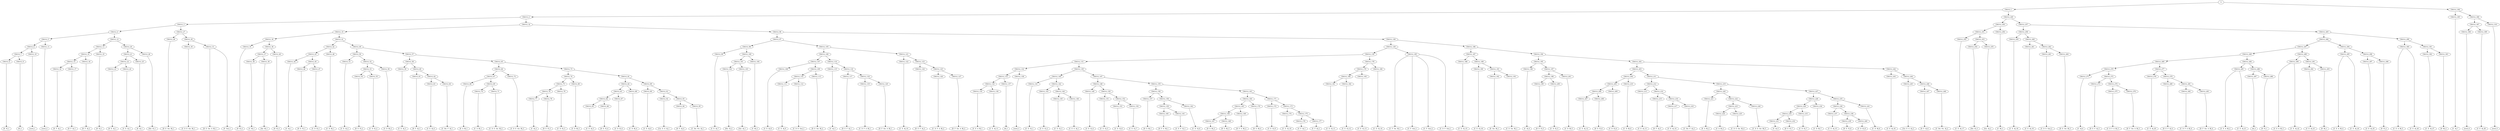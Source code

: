digraph sample{
"S" -> "C84312_1";
"C84312_1" -> "C84312_2";
"C84312_2" -> "C84312_3";
"C84312_3" -> "C84312_4";
"C84312_4" -> "C84312_5";
"C84312_5" -> "C84312_6";
"C84312_6" -> "C84312_7";
"C84312_7" -> "C84312_8";
"C84312_8" -> "[E  F]_1";
"C84312_7" -> "C84312_9";
"C84312_9" -> "[E]_1";
"C84312_6" -> "C84312_10";
"C84312_10" -> "[rest]_1";
"C84312_5" -> "C84312_11";
"C84312_11" -> "[rest]_2";
"C84312_4" -> "C84312_12";
"C84312_12" -> "C84312_13";
"C84312_13" -> "C84312_14";
"C84312_14" -> "C84312_15";
"C84312_15" -> "C84312_16";
"C84312_16" -> "[E  F  A]_1";
"C84312_15" -> "C84312_17";
"C84312_17" -> "[D  F  A]_1";
"C84312_14" -> "C84312_18";
"C84312_18" -> "[D  F  A]_2";
"C84312_13" -> "C84312_19";
"C84312_19" -> "[D  E]_1";
"C84312_12" -> "C84312_20";
"C84312_20" -> "C84312_21";
"C84312_21" -> "C84312_22";
"C84312_22" -> "C84312_23";
"C84312_23" -> "[D  E  A]_1";
"C84312_22" -> "C84312_24";
"C84312_24" -> "[C  E  A]_1";
"C84312_21" -> "C84312_25";
"C84312_25" -> "[E  A]_1";
"C84312_20" -> "C84312_26";
"C84312_26" -> "[Dis  E]_1";
"C84312_3" -> "C84312_27";
"C84312_27" -> "C84312_28";
"C84312_28" -> "[D  E  Gis  B]_1";
"C84312_27" -> "C84312_29";
"C84312_29" -> "C84312_30";
"C84312_30" -> "[C  D  E  Gis  B]_1";
"C84312_29" -> "C84312_31";
"C84312_31" -> "[D  E  Gis  A  B]_1";
"C84312_31" -> "[F  Gis]_1";
"C84312_2" -> "C84312_32";
"C84312_32" -> "C84312_33";
"C84312_33" -> "C84312_34";
"C84312_34" -> "C84312_35";
"C84312_35" -> "[D  E]_2";
"C84312_34" -> "C84312_36";
"C84312_36" -> "C84312_37";
"C84312_37" -> "C84312_38";
"C84312_38" -> "[C  B]_1";
"C84312_37" -> "C84312_39";
"C84312_39" -> "[Ais  B]_1";
"C84312_36" -> "C84312_40";
"C84312_40" -> "[D  E]_3";
"C84312_33" -> "C84312_41";
"C84312_41" -> "C84312_42";
"C84312_42" -> "C84312_43";
"C84312_43" -> "C84312_44";
"C84312_44" -> "[C  A]_1";
"C84312_43" -> "C84312_45";
"C84312_45" -> "C84312_46";
"C84312_46" -> "[D  E  F]_1";
"C84312_45" -> "C84312_47";
"C84312_47" -> "[C  D  E]_1";
"C84312_42" -> "C84312_48";
"C84312_48" -> "[C  D  B]_1";
"C84312_41" -> "C84312_49";
"C84312_49" -> "C84312_50";
"C84312_50" -> "C84312_51";
"C84312_51" -> "[C  E  A]_2";
"C84312_50" -> "C84312_52";
"C84312_52" -> "C84312_53";
"C84312_53" -> "C84312_54";
"C84312_54" -> "[D  E  F]_2";
"C84312_53" -> "C84312_55";
"C84312_55" -> "[C  D  E]_2";
"C84312_52" -> "C84312_56";
"C84312_56" -> "[C  D  B]_2";
"C84312_49" -> "C84312_57";
"C84312_57" -> "C84312_58";
"C84312_58" -> "C84312_59";
"C84312_59" -> "[C  E  A]_3";
"C84312_58" -> "C84312_60";
"C84312_60" -> "C84312_61";
"C84312_61" -> "[D  F  A]_3";
"C84312_60" -> "C84312_62";
"C84312_62" -> "C84312_63";
"C84312_63" -> "[C  E  A]_4";
"C84312_62" -> "C84312_64";
"C84312_64" -> "[C  Dis  F  A]_1";
"C84312_57" -> "C84312_65";
"C84312_65" -> "C84312_66";
"C84312_66" -> "C84312_67";
"C84312_67" -> "C84312_68";
"C84312_68" -> "[E  A  B]_1";
"C84312_67" -> "C84312_69";
"C84312_69" -> "C84312_70";
"C84312_70" -> "[C  A  B]_1";
"C84312_69" -> "C84312_71";
"C84312_71" -> "[C  D  E  Gis  B]_2";
"C84312_66" -> "C84312_72";
"C84312_72" -> "[C  D  E  Gis  B]_3";
"C84312_65" -> "C84312_73";
"C84312_73" -> "C84312_74";
"C84312_74" -> "C84312_75";
"C84312_75" -> "C84312_76";
"C84312_76" -> "C84312_77";
"C84312_77" -> "[C  A]_2";
"C84312_76" -> "C84312_78";
"C84312_78" -> "[D  E  F]_3";
"C84312_75" -> "C84312_79";
"C84312_79" -> "[C  D  E]_3";
"C84312_74" -> "C84312_80";
"C84312_80" -> "[C  D  B]_3";
"C84312_73" -> "C84312_81";
"C84312_81" -> "C84312_82";
"C84312_82" -> "C84312_83";
"C84312_83" -> "C84312_84";
"C84312_84" -> "C84312_85";
"C84312_85" -> "[C  E  A]_5";
"C84312_84" -> "C84312_86";
"C84312_86" -> "[D  E  F]_4";
"C84312_83" -> "C84312_87";
"C84312_87" -> "[C  D  E]_4";
"C84312_82" -> "C84312_88";
"C84312_88" -> "[C  D  B]_4";
"C84312_81" -> "C84312_89";
"C84312_89" -> "C84312_90";
"C84312_90" -> "[C  E  A]_6";
"C84312_89" -> "C84312_91";
"C84312_91" -> "C84312_92";
"C84312_92" -> "[Cis  E  G  A]_1";
"C84312_91" -> "C84312_93";
"C84312_93" -> "C84312_94";
"C84312_94" -> "[D  F  A]_4";
"C84312_93" -> "C84312_95";
"C84312_95" -> "[C  Dis  Fis  A]_1";
"C84312_32" -> "C84312_96";
"C84312_96" -> "C84312_97";
"C84312_97" -> "C84312_98";
"C84312_98" -> "C84312_99";
"C84312_99" -> "[C  E  A]_7";
"C84312_98" -> "C84312_100";
"C84312_100" -> "C84312_101";
"C84312_101" -> "C84312_102";
"C84312_102" -> "[Dis  E]_2";
"C84312_101" -> "C84312_103";
"C84312_103" -> "[Gis  A]_1";
"C84312_100" -> "C84312_104";
"C84312_104" -> "[C  B]_2";
"C84312_97" -> "C84312_105";
"C84312_105" -> "C84312_106";
"C84312_106" -> "C84312_107";
"C84312_107" -> "C84312_108";
"C84312_108" -> "[C  E  A]_8";
"C84312_107" -> "C84312_109";
"C84312_109" -> "C84312_110";
"C84312_110" -> "C84312_111";
"C84312_111" -> "[C  E  A]_9";
"C84312_110" -> "C84312_112";
"C84312_112" -> "[C  D  E  Gis]_1";
"C84312_109" -> "C84312_113";
"C84312_113" -> "[D  E  Gis  B]_2";
"C84312_106" -> "C84312_114";
"C84312_114" -> "C84312_115";
"C84312_115" -> "[C  A]_3";
"C84312_114" -> "C84312_116";
"C84312_116" -> "C84312_117";
"C84312_117" -> "[D  E  F  A]_1";
"C84312_116" -> "C84312_118";
"C84312_118" -> "C84312_119";
"C84312_119" -> "[C  D  F  A  B]_1";
"C84312_118" -> "C84312_120";
"C84312_120" -> "[D  F  Gis  A  B]_1";
"C84312_105" -> "C84312_121";
"C84312_121" -> "C84312_122";
"C84312_122" -> "[C  E  A]_10";
"C84312_121" -> "C84312_123";
"C84312_123" -> "C84312_124";
"C84312_124" -> "[D  E  F  A]_2";
"C84312_123" -> "C84312_125";
"C84312_125" -> "C84312_126";
"C84312_126" -> "[C  D  F  A  B]_2";
"C84312_125" -> "C84312_127";
"C84312_127" -> "[D  F  Gis  A  B]_2";
"C84312_96" -> "C84312_128";
"C84312_128" -> "C84312_129";
"C84312_129" -> "C84312_130";
"C84312_130" -> "C84312_131";
"C84312_131" -> "C84312_132";
"C84312_132" -> "C84312_133";
"C84312_133" -> "C84312_134";
"C84312_134" -> "C84312_135";
"C84312_135" -> "[C  E  A  B]_1";
"C84312_134" -> "C84312_136";
"C84312_136" -> "[C  E  A]_11";
"C84312_133" -> "C84312_137";
"C84312_137" -> "[A]_1";
"C84312_132" -> "C84312_138";
"C84312_138" -> "[rest]_3";
"C84312_131" -> "C84312_139";
"C84312_139" -> "C84312_140";
"C84312_140" -> "C84312_141";
"C84312_141" -> "[C  E  G]_1";
"C84312_140" -> "C84312_142";
"C84312_142" -> "C84312_143";
"C84312_143" -> "[C  E  G]_2";
"C84312_142" -> "C84312_144";
"C84312_144" -> "C84312_145";
"C84312_145" -> "[C  E  G]_3";
"C84312_144" -> "C84312_146";
"C84312_146" -> "[C  E  G  A]_1";
"C84312_139" -> "C84312_147";
"C84312_147" -> "C84312_148";
"C84312_148" -> "C84312_149";
"C84312_149" -> "[C  E  G]_4";
"C84312_148" -> "C84312_150";
"C84312_150" -> "C84312_151";
"C84312_151" -> "[C  E  G]_5";
"C84312_150" -> "C84312_152";
"C84312_152" -> "C84312_153";
"C84312_153" -> "[C  E  G]_6";
"C84312_152" -> "C84312_154";
"C84312_154" -> "[C  E  G]_7";
"C84312_147" -> "C84312_155";
"C84312_155" -> "C84312_156";
"C84312_156" -> "C84312_157";
"C84312_157" -> "[D  G  B]_1";
"C84312_156" -> "C84312_158";
"C84312_158" -> "C84312_159";
"C84312_159" -> "C84312_160";
"C84312_160" -> "[D  F  G  B]_1";
"C84312_159" -> "C84312_161";
"C84312_161" -> "[C  E  F  G]_1";
"C84312_158" -> "C84312_162";
"C84312_162" -> "[C  E  G]_8";
"C84312_155" -> "C84312_163";
"C84312_163" -> "C84312_164";
"C84312_164" -> "C84312_165";
"C84312_165" -> "C84312_166";
"C84312_166" -> "C84312_167";
"C84312_167" -> "[D  G  B]_2";
"C84312_166" -> "C84312_168";
"C84312_168" -> "[D  G  B]_3";
"C84312_165" -> "C84312_169";
"C84312_169" -> "[D  F  G  B]_2";
"C84312_164" -> "C84312_170";
"C84312_170" -> "[D  G  B]_4";
"C84312_163" -> "C84312_171";
"C84312_171" -> "C84312_172";
"C84312_172" -> "[C  E  G]_9";
"C84312_171" -> "C84312_173";
"C84312_173" -> "C84312_174";
"C84312_174" -> "[C  E  G]_10";
"C84312_173" -> "C84312_175";
"C84312_175" -> "C84312_176";
"C84312_176" -> "[C  F  A]_1";
"C84312_175" -> "C84312_177";
"C84312_177" -> "[C  F  A]_2";
"C84312_130" -> "C84312_178";
"C84312_178" -> "C84312_179";
"C84312_179" -> "C84312_180";
"C84312_180" -> "C84312_181";
"C84312_181" -> "[C  E  G]_11";
"C84312_180" -> "C84312_182";
"C84312_182" -> "[C  E  G]_12";
"C84312_179" -> "C84312_183";
"C84312_183" -> "[C  E  G]_13";
"C84312_178" -> "C84312_184";
"C84312_184" -> "[C  E  G]_14";
"C84312_129" -> "C84312_185";
"C84312_185" -> "[C  F  Gis  B]_1";
"C84312_185" -> "[C  F  Gis]_1";
"C84312_185" -> "[C  F  Gis]_2";
"C84312_185" -> "[C  D  F  Gis]_1";
"C84312_128" -> "C84312_186";
"C84312_186" -> "C84312_187";
"C84312_187" -> "C84312_188";
"C84312_188" -> "[C  E  G]_15";
"C84312_187" -> "C84312_189";
"C84312_189" -> "C84312_190";
"C84312_190" -> "[C  E  G]_16";
"C84312_189" -> "C84312_191";
"C84312_191" -> "C84312_192";
"C84312_192" -> "[E  Gis  B]_1";
"C84312_191" -> "C84312_193";
"C84312_193" -> "[C  E  Gis  B]_1";
"C84312_186" -> "C84312_194";
"C84312_194" -> "C84312_195";
"C84312_195" -> "C84312_196";
"C84312_196" -> "[C  A]_4";
"C84312_195" -> "C84312_197";
"C84312_197" -> "C84312_198";
"C84312_198" -> "C84312_199";
"C84312_199" -> "[D  E  F]_5";
"C84312_198" -> "C84312_200";
"C84312_200" -> "[C  D  E]_5";
"C84312_197" -> "C84312_201";
"C84312_201" -> "[C  D  B]_5";
"C84312_194" -> "C84312_202";
"C84312_202" -> "C84312_203";
"C84312_203" -> "C84312_204";
"C84312_204" -> "C84312_205";
"C84312_205" -> "C84312_206";
"C84312_206" -> "C84312_207";
"C84312_207" -> "[C  E  A]_12";
"C84312_206" -> "C84312_208";
"C84312_208" -> "[D  E  F]_6";
"C84312_205" -> "C84312_209";
"C84312_209" -> "[C  D  E]_6";
"C84312_204" -> "C84312_210";
"C84312_210" -> "[C  D  B]_6";
"C84312_203" -> "C84312_211";
"C84312_211" -> "C84312_212";
"C84312_212" -> "C84312_213";
"C84312_213" -> "[C  E  A]_13";
"C84312_212" -> "C84312_214";
"C84312_214" -> "C84312_215";
"C84312_215" -> "[D  F  A]_5";
"C84312_214" -> "C84312_216";
"C84312_216" -> "C84312_217";
"C84312_217" -> "[C  E  A]_14";
"C84312_216" -> "C84312_218";
"C84312_218" -> "[C  Dis  F  A]_2";
"C84312_211" -> "C84312_219";
"C84312_219" -> "C84312_220";
"C84312_220" -> "C84312_221";
"C84312_221" -> "[E  A  B]_2";
"C84312_220" -> "C84312_222";
"C84312_222" -> "C84312_223";
"C84312_223" -> "C84312_224";
"C84312_224" -> "[C  A  B]_2";
"C84312_223" -> "C84312_225";
"C84312_225" -> "[C  D  E  Gis  B]_4";
"C84312_222" -> "C84312_226";
"C84312_226" -> "[C  D  E  Gis  B]_5";
"C84312_219" -> "C84312_227";
"C84312_227" -> "C84312_228";
"C84312_228" -> "C84312_229";
"C84312_229" -> "C84312_230";
"C84312_230" -> "C84312_231";
"C84312_231" -> "[C  A]_5";
"C84312_230" -> "C84312_232";
"C84312_232" -> "[D  E  F]_7";
"C84312_229" -> "C84312_233";
"C84312_233" -> "[C  D  E]_7";
"C84312_228" -> "C84312_234";
"C84312_234" -> "[C  D  B]_7";
"C84312_227" -> "C84312_235";
"C84312_235" -> "C84312_236";
"C84312_236" -> "C84312_237";
"C84312_237" -> "[C  E  A]_15";
"C84312_236" -> "C84312_238";
"C84312_238" -> "C84312_239";
"C84312_239" -> "[D  E  F]_8";
"C84312_238" -> "C84312_240";
"C84312_240" -> "[C  D  E]_8";
"C84312_235" -> "C84312_241";
"C84312_241" -> "[C  D  B]_8";
"C84312_202" -> "C84312_242";
"C84312_242" -> "C84312_243";
"C84312_243" -> "[C  E  A]_16";
"C84312_242" -> "C84312_244";
"C84312_244" -> "C84312_245";
"C84312_245" -> "[Cis  E  G  A]_2";
"C84312_244" -> "C84312_246";
"C84312_246" -> "C84312_247";
"C84312_247" -> "[D  F  A]_6";
"C84312_246" -> "C84312_248";
"C84312_248" -> "[C  Dis  Fis  A]_2";
"C84312_1" -> "C84312_249";
"C84312_249" -> "C84312_250";
"C84312_250" -> "C84312_251";
"C84312_251" -> "C84312_252";
"C84312_252" -> "[C  E  A]_17";
"C84312_251" -> "C84312_253";
"C84312_253" -> "C84312_254";
"C84312_254" -> "[Dis  E]_3";
"C84312_253" -> "C84312_255";
"C84312_255" -> "[Gis  A]_2";
"C84312_250" -> "C84312_256";
"C84312_256" -> "[C  B]_3";
"C84312_249" -> "C84312_257";
"C84312_257" -> "C84312_258";
"C84312_258" -> "C84312_259";
"C84312_259" -> "[C  E  A]_18";
"C84312_258" -> "C84312_260";
"C84312_260" -> "C84312_261";
"C84312_261" -> "[C  E  A]_19";
"C84312_260" -> "C84312_262";
"C84312_262" -> "C84312_263";
"C84312_263" -> "[C  D  E  Gis]_2";
"C84312_262" -> "C84312_264";
"C84312_264" -> "[D  E  Gis  B]_3";
"C84312_257" -> "C84312_265";
"C84312_265" -> "C84312_266";
"C84312_266" -> "C84312_267";
"C84312_267" -> "C84312_268";
"C84312_268" -> "C84312_269";
"C84312_269" -> "C84312_270";
"C84312_270" -> "C84312_271";
"C84312_271" -> "[C  A]_6";
"C84312_270" -> "C84312_272";
"C84312_272" -> "C84312_273";
"C84312_273" -> "[D  E  F  A]_3";
"C84312_272" -> "C84312_274";
"C84312_274" -> "C84312_275";
"C84312_275" -> "[C  D  F  A  B]_3";
"C84312_274" -> "C84312_276";
"C84312_276" -> "[D  F  Gis  A  B]_3";
"C84312_269" -> "C84312_277";
"C84312_277" -> "C84312_278";
"C84312_278" -> "[C  E  A]_20";
"C84312_277" -> "C84312_279";
"C84312_279" -> "C84312_280";
"C84312_280" -> "[D  E  F  A]_4";
"C84312_279" -> "C84312_281";
"C84312_281" -> "C84312_282";
"C84312_282" -> "[C  D  F  A  B]_4";
"C84312_281" -> "C84312_283";
"C84312_283" -> "[D  F  Gis  A  B]_4";
"C84312_268" -> "C84312_284";
"C84312_284" -> "C84312_285";
"C84312_285" -> "[C  E  A  B]_2";
"C84312_285" -> "[C  E  A]_21";
"C84312_284" -> "C84312_286";
"C84312_286" -> "C84312_287";
"C84312_287" -> "[A]_2";
"C84312_286" -> "C84312_288";
"C84312_288" -> "[D  F]_1";
"C84312_267" -> "C84312_289";
"C84312_289" -> "C84312_290";
"C84312_290" -> "[C  E  A  B]_3";
"C84312_290" -> "[C  E  A]_22";
"C84312_289" -> "C84312_291";
"C84312_291" -> "C84312_292";
"C84312_292" -> "[C  E  A]_23";
"C84312_291" -> "C84312_293";
"C84312_293" -> "[D  B]_1";
"C84312_266" -> "C84312_294";
"C84312_294" -> "C84312_295";
"C84312_295" -> "[C  E  A  B]_4";
"C84312_295" -> "[C  E  A]_24";
"C84312_294" -> "C84312_296";
"C84312_296" -> "C84312_297";
"C84312_297" -> "[C  E  A]_25";
"C84312_296" -> "C84312_298";
"C84312_298" -> "[D  F]_2";
"C84312_265" -> "C84312_299";
"C84312_299" -> "C84312_300";
"C84312_300" -> "[C  E  A  B]_5";
"C84312_300" -> "[C  E  A]_26";
"C84312_299" -> "C84312_301";
"C84312_301" -> "C84312_302";
"C84312_302" -> "[C  E  A]_27";
"C84312_301" -> "C84312_303";
"C84312_303" -> "[D  B]_2";
"S" -> "C84312_304";
"C84312_304" -> "C84312_305";
"C84312_305" -> "[C  A]_7";
"C84312_304" -> "C84312_306";
"C84312_306" -> "C84312_307";
"C84312_307" -> "C84312_308";
"C84312_308" -> "[rest]_4";
"C84312_307" -> "C84312_309";
"C84312_309" -> "[C  E  A]_28";
"C84312_306" -> "C84312_310";
"C84312_310" -> "[rest]_5";

{rank = min; "S";}
{rank = same; "C84312_1"; "C84312_304";}
{rank = same; "C84312_2"; "C84312_249"; "C84312_305"; "C84312_306";}
{rank = same; "C84312_3"; "C84312_32"; "C84312_250"; "C84312_257"; "C84312_307"; "C84312_310";}
{rank = same; "C84312_4"; "C84312_27"; "C84312_33"; "C84312_96"; "C84312_251"; "C84312_256"; "C84312_258"; "C84312_265"; "C84312_308"; "C84312_309";}
{rank = same; "C84312_5"; "C84312_12"; "C84312_28"; "C84312_29"; "C84312_34"; "C84312_41"; "C84312_97"; "C84312_128"; "C84312_252"; "C84312_253"; "C84312_259"; "C84312_260"; "C84312_266"; "C84312_299";}
{rank = same; "C84312_6"; "C84312_11"; "C84312_13"; "C84312_20"; "C84312_30"; "C84312_31"; "C84312_35"; "C84312_36"; "C84312_42"; "C84312_49"; "C84312_98"; "C84312_105"; "C84312_129"; "C84312_186"; "C84312_254"; "C84312_255"; "C84312_261"; "C84312_262"; "C84312_267"; "C84312_294"; "C84312_300"; "C84312_301";}
{rank = same; "C84312_7"; "C84312_10"; "C84312_14"; "C84312_19"; "C84312_21"; "C84312_26"; "C84312_37"; "C84312_40"; "C84312_43"; "C84312_48"; "C84312_50"; "C84312_57"; "C84312_99"; "C84312_100"; "C84312_106"; "C84312_121"; "C84312_130"; "C84312_185"; "C84312_187"; "C84312_194"; "C84312_263"; "C84312_264"; "C84312_268"; "C84312_289"; "C84312_295"; "C84312_296"; "C84312_302"; "C84312_303";}
{rank = same; "C84312_8"; "C84312_9"; "C84312_15"; "C84312_18"; "C84312_22"; "C84312_25"; "C84312_38"; "C84312_39"; "C84312_44"; "C84312_45"; "C84312_51"; "C84312_52"; "C84312_58"; "C84312_65"; "C84312_101"; "C84312_104"; "C84312_107"; "C84312_114"; "C84312_122"; "C84312_123"; "C84312_131"; "C84312_178"; "C84312_188"; "C84312_189"; "C84312_195"; "C84312_202"; "C84312_269"; "C84312_284"; "C84312_290"; "C84312_291"; "C84312_297"; "C84312_298";}
{rank = same; "C84312_16"; "C84312_17"; "C84312_23"; "C84312_24"; "C84312_46"; "C84312_47"; "C84312_53"; "C84312_56"; "C84312_59"; "C84312_60"; "C84312_66"; "C84312_73"; "C84312_102"; "C84312_103"; "C84312_108"; "C84312_109"; "C84312_115"; "C84312_116"; "C84312_124"; "C84312_125"; "C84312_132"; "C84312_139"; "C84312_179"; "C84312_184"; "C84312_190"; "C84312_191"; "C84312_196"; "C84312_197"; "C84312_203"; "C84312_242"; "C84312_270"; "C84312_277"; "C84312_285"; "C84312_286"; "C84312_292"; "C84312_293";}
{rank = same; "C84312_54"; "C84312_55"; "C84312_61"; "C84312_62"; "C84312_67"; "C84312_72"; "C84312_74"; "C84312_81"; "C84312_110"; "C84312_113"; "C84312_117"; "C84312_118"; "C84312_126"; "C84312_127"; "C84312_133"; "C84312_138"; "C84312_140"; "C84312_147"; "C84312_180"; "C84312_183"; "C84312_192"; "C84312_193"; "C84312_198"; "C84312_201"; "C84312_204"; "C84312_211"; "C84312_243"; "C84312_244"; "C84312_271"; "C84312_272"; "C84312_278"; "C84312_279"; "C84312_287"; "C84312_288";}
{rank = same; "C84312_63"; "C84312_64"; "C84312_68"; "C84312_69"; "C84312_75"; "C84312_80"; "C84312_82"; "C84312_89"; "C84312_111"; "C84312_112"; "C84312_119"; "C84312_120"; "C84312_134"; "C84312_137"; "C84312_141"; "C84312_142"; "C84312_148"; "C84312_155"; "C84312_181"; "C84312_182"; "C84312_199"; "C84312_200"; "C84312_205"; "C84312_210"; "C84312_212"; "C84312_219"; "C84312_245"; "C84312_246"; "C84312_273"; "C84312_274"; "C84312_280"; "C84312_281";}
{rank = same; "C84312_70"; "C84312_71"; "C84312_76"; "C84312_79"; "C84312_83"; "C84312_88"; "C84312_90"; "C84312_91"; "C84312_135"; "C84312_136"; "C84312_143"; "C84312_144"; "C84312_149"; "C84312_150"; "C84312_156"; "C84312_163"; "C84312_206"; "C84312_209"; "C84312_213"; "C84312_214"; "C84312_220"; "C84312_227"; "C84312_247"; "C84312_248"; "C84312_275"; "C84312_276"; "C84312_282"; "C84312_283";}
{rank = same; "C84312_77"; "C84312_78"; "C84312_84"; "C84312_87"; "C84312_92"; "C84312_93"; "C84312_145"; "C84312_146"; "C84312_151"; "C84312_152"; "C84312_157"; "C84312_158"; "C84312_164"; "C84312_171"; "C84312_207"; "C84312_208"; "C84312_215"; "C84312_216"; "C84312_221"; "C84312_222"; "C84312_228"; "C84312_235";}
{rank = same; "C84312_85"; "C84312_86"; "C84312_94"; "C84312_95"; "C84312_153"; "C84312_154"; "C84312_159"; "C84312_162"; "C84312_165"; "C84312_170"; "C84312_172"; "C84312_173"; "C84312_217"; "C84312_218"; "C84312_223"; "C84312_226"; "C84312_229"; "C84312_234"; "C84312_236"; "C84312_241";}
{rank = same; "C84312_160"; "C84312_161"; "C84312_166"; "C84312_169"; "C84312_174"; "C84312_175"; "C84312_224"; "C84312_225"; "C84312_230"; "C84312_233"; "C84312_237"; "C84312_238";}
{rank = same; "C84312_167"; "C84312_168"; "C84312_176"; "C84312_177"; "C84312_231"; "C84312_232"; "C84312_239"; "C84312_240";}
{rank = same; "[A]_1"; "[A]_2"; "[Ais  B]_1"; "[C  A  B]_1"; "[C  A  B]_2"; "[C  A]_1"; "[C  A]_2"; "[C  A]_3"; "[C  A]_4"; "[C  A]_5"; "[C  A]_6"; "[C  A]_7"; "[C  B]_1"; "[C  B]_2"; "[C  B]_3"; "[C  D  B]_1"; "[C  D  B]_2"; "[C  D  B]_3"; "[C  D  B]_4"; "[C  D  B]_5"; "[C  D  B]_6"; "[C  D  B]_7"; "[C  D  B]_8"; "[C  D  E  Gis  B]_1"; "[C  D  E  Gis  B]_2"; "[C  D  E  Gis  B]_3"; "[C  D  E  Gis  B]_4"; "[C  D  E  Gis  B]_5"; "[C  D  E  Gis]_1"; "[C  D  E  Gis]_2"; "[C  D  E]_1"; "[C  D  E]_2"; "[C  D  E]_3"; "[C  D  E]_4"; "[C  D  E]_5"; "[C  D  E]_6"; "[C  D  E]_7"; "[C  D  E]_8"; "[C  D  F  A  B]_1"; "[C  D  F  A  B]_2"; "[C  D  F  A  B]_3"; "[C  D  F  A  B]_4"; "[C  D  F  Gis]_1"; "[C  Dis  F  A]_1"; "[C  Dis  F  A]_2"; "[C  Dis  Fis  A]_1"; "[C  Dis  Fis  A]_2"; "[C  E  A  B]_1"; "[C  E  A  B]_2"; "[C  E  A  B]_3"; "[C  E  A  B]_4"; "[C  E  A  B]_5"; "[C  E  A]_1"; "[C  E  A]_2"; "[C  E  A]_3"; "[C  E  A]_4"; "[C  E  A]_5"; "[C  E  A]_6"; "[C  E  A]_7"; "[C  E  A]_8"; "[C  E  A]_9"; "[C  E  A]_10"; "[C  E  A]_11"; "[C  E  A]_12"; "[C  E  A]_13"; "[C  E  A]_14"; "[C  E  A]_15"; "[C  E  A]_16"; "[C  E  A]_17"; "[C  E  A]_18"; "[C  E  A]_19"; "[C  E  A]_20"; "[C  E  A]_21"; "[C  E  A]_22"; "[C  E  A]_23"; "[C  E  A]_24"; "[C  E  A]_25"; "[C  E  A]_26"; "[C  E  A]_27"; "[C  E  A]_28"; "[C  E  F  G]_1"; "[C  E  G  A]_1"; "[C  E  G]_1"; "[C  E  G]_2"; "[C  E  G]_3"; "[C  E  G]_4"; "[C  E  G]_5"; "[C  E  G]_6"; "[C  E  G]_7"; "[C  E  G]_8"; "[C  E  G]_9"; "[C  E  G]_10"; "[C  E  G]_11"; "[C  E  G]_12"; "[C  E  G]_13"; "[C  E  G]_14"; "[C  E  G]_15"; "[C  E  G]_16"; "[C  E  Gis  B]_1"; "[C  F  A]_1"; "[C  F  A]_2"; "[C  F  Gis  B]_1"; "[C  F  Gis]_1"; "[C  F  Gis]_2"; "[Cis  E  G  A]_1"; "[Cis  E  G  A]_2"; "[D  B]_1"; "[D  B]_2"; "[D  E  A]_1"; "[D  E  F  A]_1"; "[D  E  F  A]_2"; "[D  E  F  A]_3"; "[D  E  F  A]_4"; "[D  E  F]_1"; "[D  E  F]_2"; "[D  E  F]_3"; "[D  E  F]_4"; "[D  E  F]_5"; "[D  E  F]_6"; "[D  E  F]_7"; "[D  E  F]_8"; "[D  E  Gis  A  B]_1"; "[D  E  Gis  B]_1"; "[D  E  Gis  B]_2"; "[D  E  Gis  B]_3"; "[D  E]_1"; "[D  E]_2"; "[D  E]_3"; "[D  F  A]_1"; "[D  F  A]_2"; "[D  F  A]_3"; "[D  F  A]_4"; "[D  F  A]_5"; "[D  F  A]_6"; "[D  F  G  B]_1"; "[D  F  G  B]_2"; "[D  F  Gis  A  B]_1"; "[D  F  Gis  A  B]_2"; "[D  F  Gis  A  B]_3"; "[D  F  Gis  A  B]_4"; "[D  F]_1"; "[D  F]_2"; "[D  G  B]_1"; "[D  G  B]_2"; "[D  G  B]_3"; "[D  G  B]_4"; "[Dis  E]_1"; "[Dis  E]_2"; "[Dis  E]_3"; "[E  A  B]_1"; "[E  A  B]_2"; "[E  A]_1"; "[E  F  A]_1"; "[E  F]_1"; "[E  Gis  B]_1"; "[E]_1"; "[F  Gis]_1"; "[Gis  A]_1"; "[Gis  A]_2"; "[rest]_1"; "[rest]_2"; "[rest]_3"; "[rest]_4"; "[rest]_5";}
}